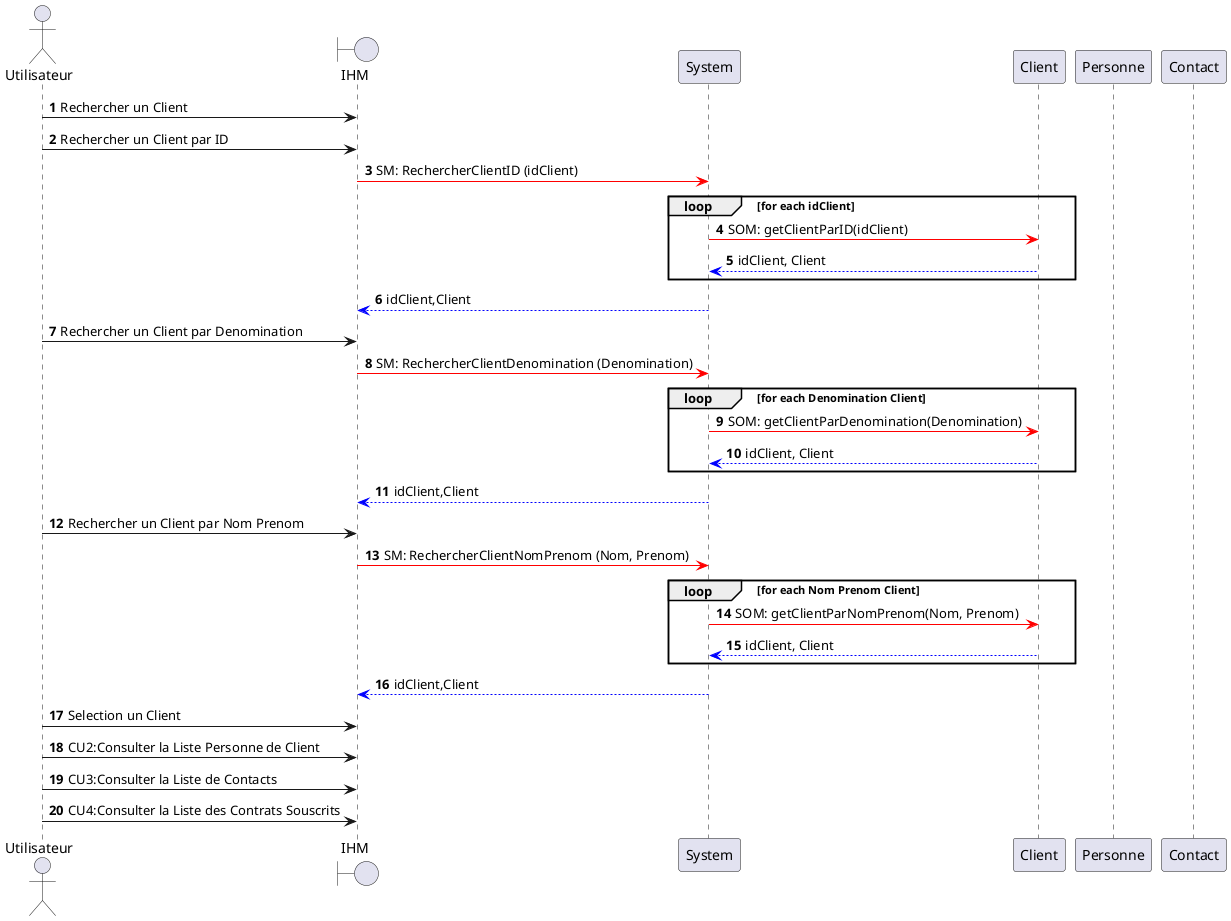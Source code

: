 @startuml
actor Utilisateur as U
boundary IHM as I
participant System as S
participant Client as C
participant Personne as P
participant Contact as Con
autonumber

U->I: Rechercher un Client

U->I: Rechercher un Client par ID
    I-[#red]>S: SM: RechercherClientID (idClient)
        loop for each idClient
        S-[#red]>C: SOM: getClientParID(idClient)
        C-[#0000FF]->S: idClient, Client
        end
    S-[#0000FF]->I: idClient,Client

U->I: Rechercher un Client par Denomination
    I-[#red]>S: SM: RechercherClientDenomination (Denomination)
        loop for each Denomination Client
        S-[#red]>C: SOM: getClientParDenomination(Denomination)
        C-[#0000FF]->S: idClient, Client
        end
    S-[#0000FF]->I: idClient,Client

U->I: Rechercher un Client par Nom Prenom
    I-[#red]>S: SM: RechercherClientNomPrenom (Nom, Prenom)
        loop for each Nom Prenom Client
        S-[#red]>C: SOM: getClientParNomPrenom(Nom, Prenom)
        C-[#0000FF]->S: idClient, Client
        end
    S-[#0000FF]->I: idClient,Client

U->I: Selection un Client

U->I: CU2:Consulter la Liste Personne de Client
U->I: CU3:Consulter la Liste de Contacts
U->I: CU4:Consulter la Liste des Contrats Souscrits


@enduml